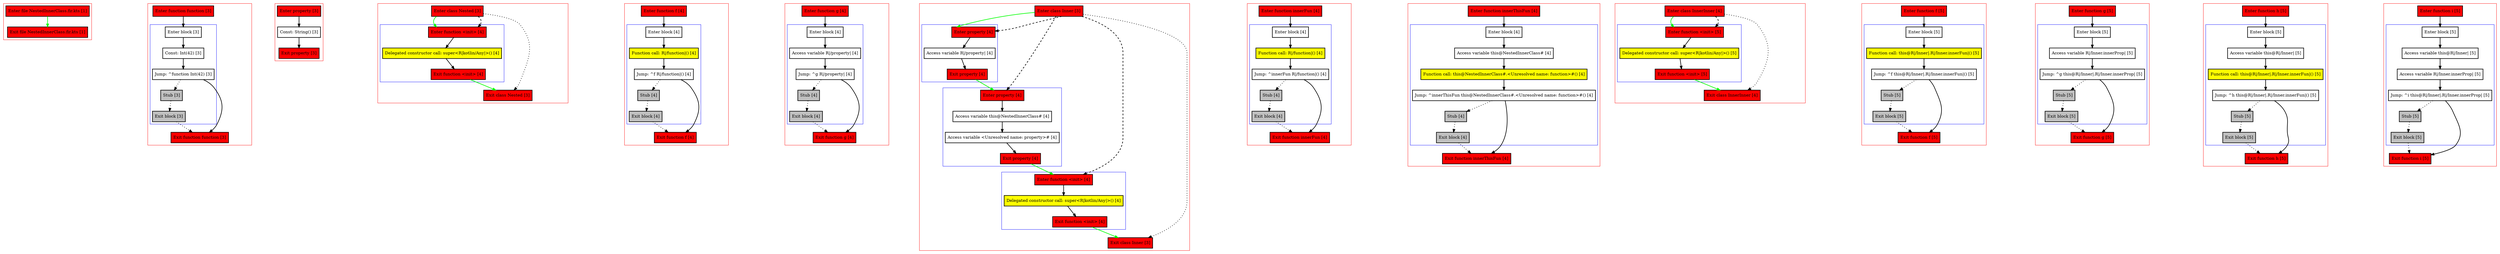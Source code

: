 digraph NestedInnerClass_fir_kts {
    graph [nodesep=3]
    node [shape=box penwidth=2]
    edge [penwidth=2]

    subgraph cluster_0 {
        color=red
        0 [label="Enter file NestedInnerClass.fir.kts [1]" style="filled" fillcolor=red];
        1 [label="Exit file NestedInnerClass.fir.kts [1]" style="filled" fillcolor=red];
    }
    0 -> {1} [color=green];

    subgraph cluster_1 {
        color=red
        2 [label="Enter function function [3]" style="filled" fillcolor=red];
        subgraph cluster_2 {
            color=blue
            3 [label="Enter block [3]"];
            4 [label="Const: Int(42) [3]"];
            5 [label="Jump: ^function Int(42) [3]"];
            6 [label="Stub [3]" style="filled" fillcolor=gray];
            7 [label="Exit block [3]" style="filled" fillcolor=gray];
        }
        8 [label="Exit function function [3]" style="filled" fillcolor=red];
    }
    2 -> {3};
    3 -> {4};
    4 -> {5};
    5 -> {8};
    5 -> {6} [style=dotted];
    6 -> {7} [style=dotted];
    7 -> {8} [style=dotted];

    subgraph cluster_3 {
        color=red
        9 [label="Enter property [3]" style="filled" fillcolor=red];
        10 [label="Const: String() [3]"];
        11 [label="Exit property [3]" style="filled" fillcolor=red];
    }
    9 -> {10};
    10 -> {11};

    subgraph cluster_4 {
        color=red
        12 [label="Enter class Nested [3]" style="filled" fillcolor=red];
        subgraph cluster_5 {
            color=blue
            13 [label="Enter function <init> [4]" style="filled" fillcolor=red];
            14 [label="Delegated constructor call: super<R|kotlin/Any|>() [4]" style="filled" fillcolor=yellow];
            15 [label="Exit function <init> [4]" style="filled" fillcolor=red];
        }
        16 [label="Exit class Nested [3]" style="filled" fillcolor=red];
    }
    12 -> {13} [color=green];
    12 -> {16} [style=dotted];
    12 -> {13} [style=dashed];
    13 -> {14};
    14 -> {15};
    15 -> {16} [color=green];

    subgraph cluster_6 {
        color=red
        17 [label="Enter function f [4]" style="filled" fillcolor=red];
        subgraph cluster_7 {
            color=blue
            18 [label="Enter block [4]"];
            19 [label="Function call: R|/function|() [4]" style="filled" fillcolor=yellow];
            20 [label="Jump: ^f R|/function|() [4]"];
            21 [label="Stub [4]" style="filled" fillcolor=gray];
            22 [label="Exit block [4]" style="filled" fillcolor=gray];
        }
        23 [label="Exit function f [4]" style="filled" fillcolor=red];
    }
    17 -> {18};
    18 -> {19};
    19 -> {20};
    20 -> {23};
    20 -> {21} [style=dotted];
    21 -> {22} [style=dotted];
    22 -> {23} [style=dotted];

    subgraph cluster_8 {
        color=red
        24 [label="Enter function g [4]" style="filled" fillcolor=red];
        subgraph cluster_9 {
            color=blue
            25 [label="Enter block [4]"];
            26 [label="Access variable R|/property| [4]"];
            27 [label="Jump: ^g R|/property| [4]"];
            28 [label="Stub [4]" style="filled" fillcolor=gray];
            29 [label="Exit block [4]" style="filled" fillcolor=gray];
        }
        30 [label="Exit function g [4]" style="filled" fillcolor=red];
    }
    24 -> {25};
    25 -> {26};
    26 -> {27};
    27 -> {30};
    27 -> {28} [style=dotted];
    28 -> {29} [style=dotted];
    29 -> {30} [style=dotted];

    subgraph cluster_10 {
        color=red
        31 [label="Enter class Inner [3]" style="filled" fillcolor=red];
        subgraph cluster_11 {
            color=blue
            32 [label="Enter property [4]" style="filled" fillcolor=red];
            33 [label="Access variable R|/property| [4]"];
            34 [label="Exit property [4]" style="filled" fillcolor=red];
        }
        subgraph cluster_12 {
            color=blue
            35 [label="Enter property [4]" style="filled" fillcolor=red];
            36 [label="Access variable this@NestedInnerClass# [4]"];
            37 [label="Access variable <Unresolved name: property># [4]"];
            38 [label="Exit property [4]" style="filled" fillcolor=red];
        }
        subgraph cluster_13 {
            color=blue
            39 [label="Enter function <init> [4]" style="filled" fillcolor=red];
            40 [label="Delegated constructor call: super<R|kotlin/Any|>() [4]" style="filled" fillcolor=yellow];
            41 [label="Exit function <init> [4]" style="filled" fillcolor=red];
        }
        42 [label="Exit class Inner [3]" style="filled" fillcolor=red];
    }
    31 -> {32} [color=green];
    31 -> {42} [style=dotted];
    31 -> {32 35 39} [style=dashed];
    32 -> {33};
    33 -> {34};
    34 -> {35} [color=green];
    35 -> {36};
    36 -> {37};
    37 -> {38};
    38 -> {39} [color=green];
    39 -> {40};
    40 -> {41};
    41 -> {42} [color=green];

    subgraph cluster_14 {
        color=red
        43 [label="Enter function innerFun [4]" style="filled" fillcolor=red];
        subgraph cluster_15 {
            color=blue
            44 [label="Enter block [4]"];
            45 [label="Function call: R|/function|() [4]" style="filled" fillcolor=yellow];
            46 [label="Jump: ^innerFun R|/function|() [4]"];
            47 [label="Stub [4]" style="filled" fillcolor=gray];
            48 [label="Exit block [4]" style="filled" fillcolor=gray];
        }
        49 [label="Exit function innerFun [4]" style="filled" fillcolor=red];
    }
    43 -> {44};
    44 -> {45};
    45 -> {46};
    46 -> {49};
    46 -> {47} [style=dotted];
    47 -> {48} [style=dotted];
    48 -> {49} [style=dotted];

    subgraph cluster_16 {
        color=red
        50 [label="Enter function innerThisFun [4]" style="filled" fillcolor=red];
        subgraph cluster_17 {
            color=blue
            51 [label="Enter block [4]"];
            52 [label="Access variable this@NestedInnerClass# [4]"];
            53 [label="Function call: this@NestedInnerClass#.<Unresolved name: function>#() [4]" style="filled" fillcolor=yellow];
            54 [label="Jump: ^innerThisFun this@NestedInnerClass#.<Unresolved name: function>#() [4]"];
            55 [label="Stub [4]" style="filled" fillcolor=gray];
            56 [label="Exit block [4]" style="filled" fillcolor=gray];
        }
        57 [label="Exit function innerThisFun [4]" style="filled" fillcolor=red];
    }
    50 -> {51};
    51 -> {52};
    52 -> {53};
    53 -> {54};
    54 -> {57};
    54 -> {55} [style=dotted];
    55 -> {56} [style=dotted];
    56 -> {57} [style=dotted];

    subgraph cluster_18 {
        color=red
        58 [label="Enter class InnerInner [4]" style="filled" fillcolor=red];
        subgraph cluster_19 {
            color=blue
            59 [label="Enter function <init> [5]" style="filled" fillcolor=red];
            60 [label="Delegated constructor call: super<R|kotlin/Any|>() [5]" style="filled" fillcolor=yellow];
            61 [label="Exit function <init> [5]" style="filled" fillcolor=red];
        }
        62 [label="Exit class InnerInner [4]" style="filled" fillcolor=red];
    }
    58 -> {59} [color=green];
    58 -> {62} [style=dotted];
    58 -> {59} [style=dashed];
    59 -> {60};
    60 -> {61};
    61 -> {62} [color=green];

    subgraph cluster_20 {
        color=red
        63 [label="Enter function f [5]" style="filled" fillcolor=red];
        subgraph cluster_21 {
            color=blue
            64 [label="Enter block [5]"];
            65 [label="Function call: this@R|/Inner|.R|/Inner.innerFun|() [5]" style="filled" fillcolor=yellow];
            66 [label="Jump: ^f this@R|/Inner|.R|/Inner.innerFun|() [5]"];
            67 [label="Stub [5]" style="filled" fillcolor=gray];
            68 [label="Exit block [5]" style="filled" fillcolor=gray];
        }
        69 [label="Exit function f [5]" style="filled" fillcolor=red];
    }
    63 -> {64};
    64 -> {65};
    65 -> {66};
    66 -> {69};
    66 -> {67} [style=dotted];
    67 -> {68} [style=dotted];
    68 -> {69} [style=dotted];

    subgraph cluster_22 {
        color=red
        70 [label="Enter function g [5]" style="filled" fillcolor=red];
        subgraph cluster_23 {
            color=blue
            71 [label="Enter block [5]"];
            72 [label="Access variable R|/Inner.innerProp| [5]"];
            73 [label="Jump: ^g this@R|/Inner|.R|/Inner.innerProp| [5]"];
            74 [label="Stub [5]" style="filled" fillcolor=gray];
            75 [label="Exit block [5]" style="filled" fillcolor=gray];
        }
        76 [label="Exit function g [5]" style="filled" fillcolor=red];
    }
    70 -> {71};
    71 -> {72};
    72 -> {73};
    73 -> {76};
    73 -> {74} [style=dotted];
    74 -> {75} [style=dotted];
    75 -> {76} [style=dotted];

    subgraph cluster_24 {
        color=red
        77 [label="Enter function h [5]" style="filled" fillcolor=red];
        subgraph cluster_25 {
            color=blue
            78 [label="Enter block [5]"];
            79 [label="Access variable this@R|/Inner| [5]"];
            80 [label="Function call: this@R|/Inner|.R|/Inner.innerFun|() [5]" style="filled" fillcolor=yellow];
            81 [label="Jump: ^h this@R|/Inner|.R|/Inner.innerFun|() [5]"];
            82 [label="Stub [5]" style="filled" fillcolor=gray];
            83 [label="Exit block [5]" style="filled" fillcolor=gray];
        }
        84 [label="Exit function h [5]" style="filled" fillcolor=red];
    }
    77 -> {78};
    78 -> {79};
    79 -> {80};
    80 -> {81};
    81 -> {84};
    81 -> {82} [style=dotted];
    82 -> {83} [style=dotted];
    83 -> {84} [style=dotted];

    subgraph cluster_26 {
        color=red
        85 [label="Enter function i [5]" style="filled" fillcolor=red];
        subgraph cluster_27 {
            color=blue
            86 [label="Enter block [5]"];
            87 [label="Access variable this@R|/Inner| [5]"];
            88 [label="Access variable R|/Inner.innerProp| [5]"];
            89 [label="Jump: ^i this@R|/Inner|.R|/Inner.innerProp| [5]"];
            90 [label="Stub [5]" style="filled" fillcolor=gray];
            91 [label="Exit block [5]" style="filled" fillcolor=gray];
        }
        92 [label="Exit function i [5]" style="filled" fillcolor=red];
    }
    85 -> {86};
    86 -> {87};
    87 -> {88};
    88 -> {89};
    89 -> {92};
    89 -> {90} [style=dotted];
    90 -> {91} [style=dotted];
    91 -> {92} [style=dotted];

}
